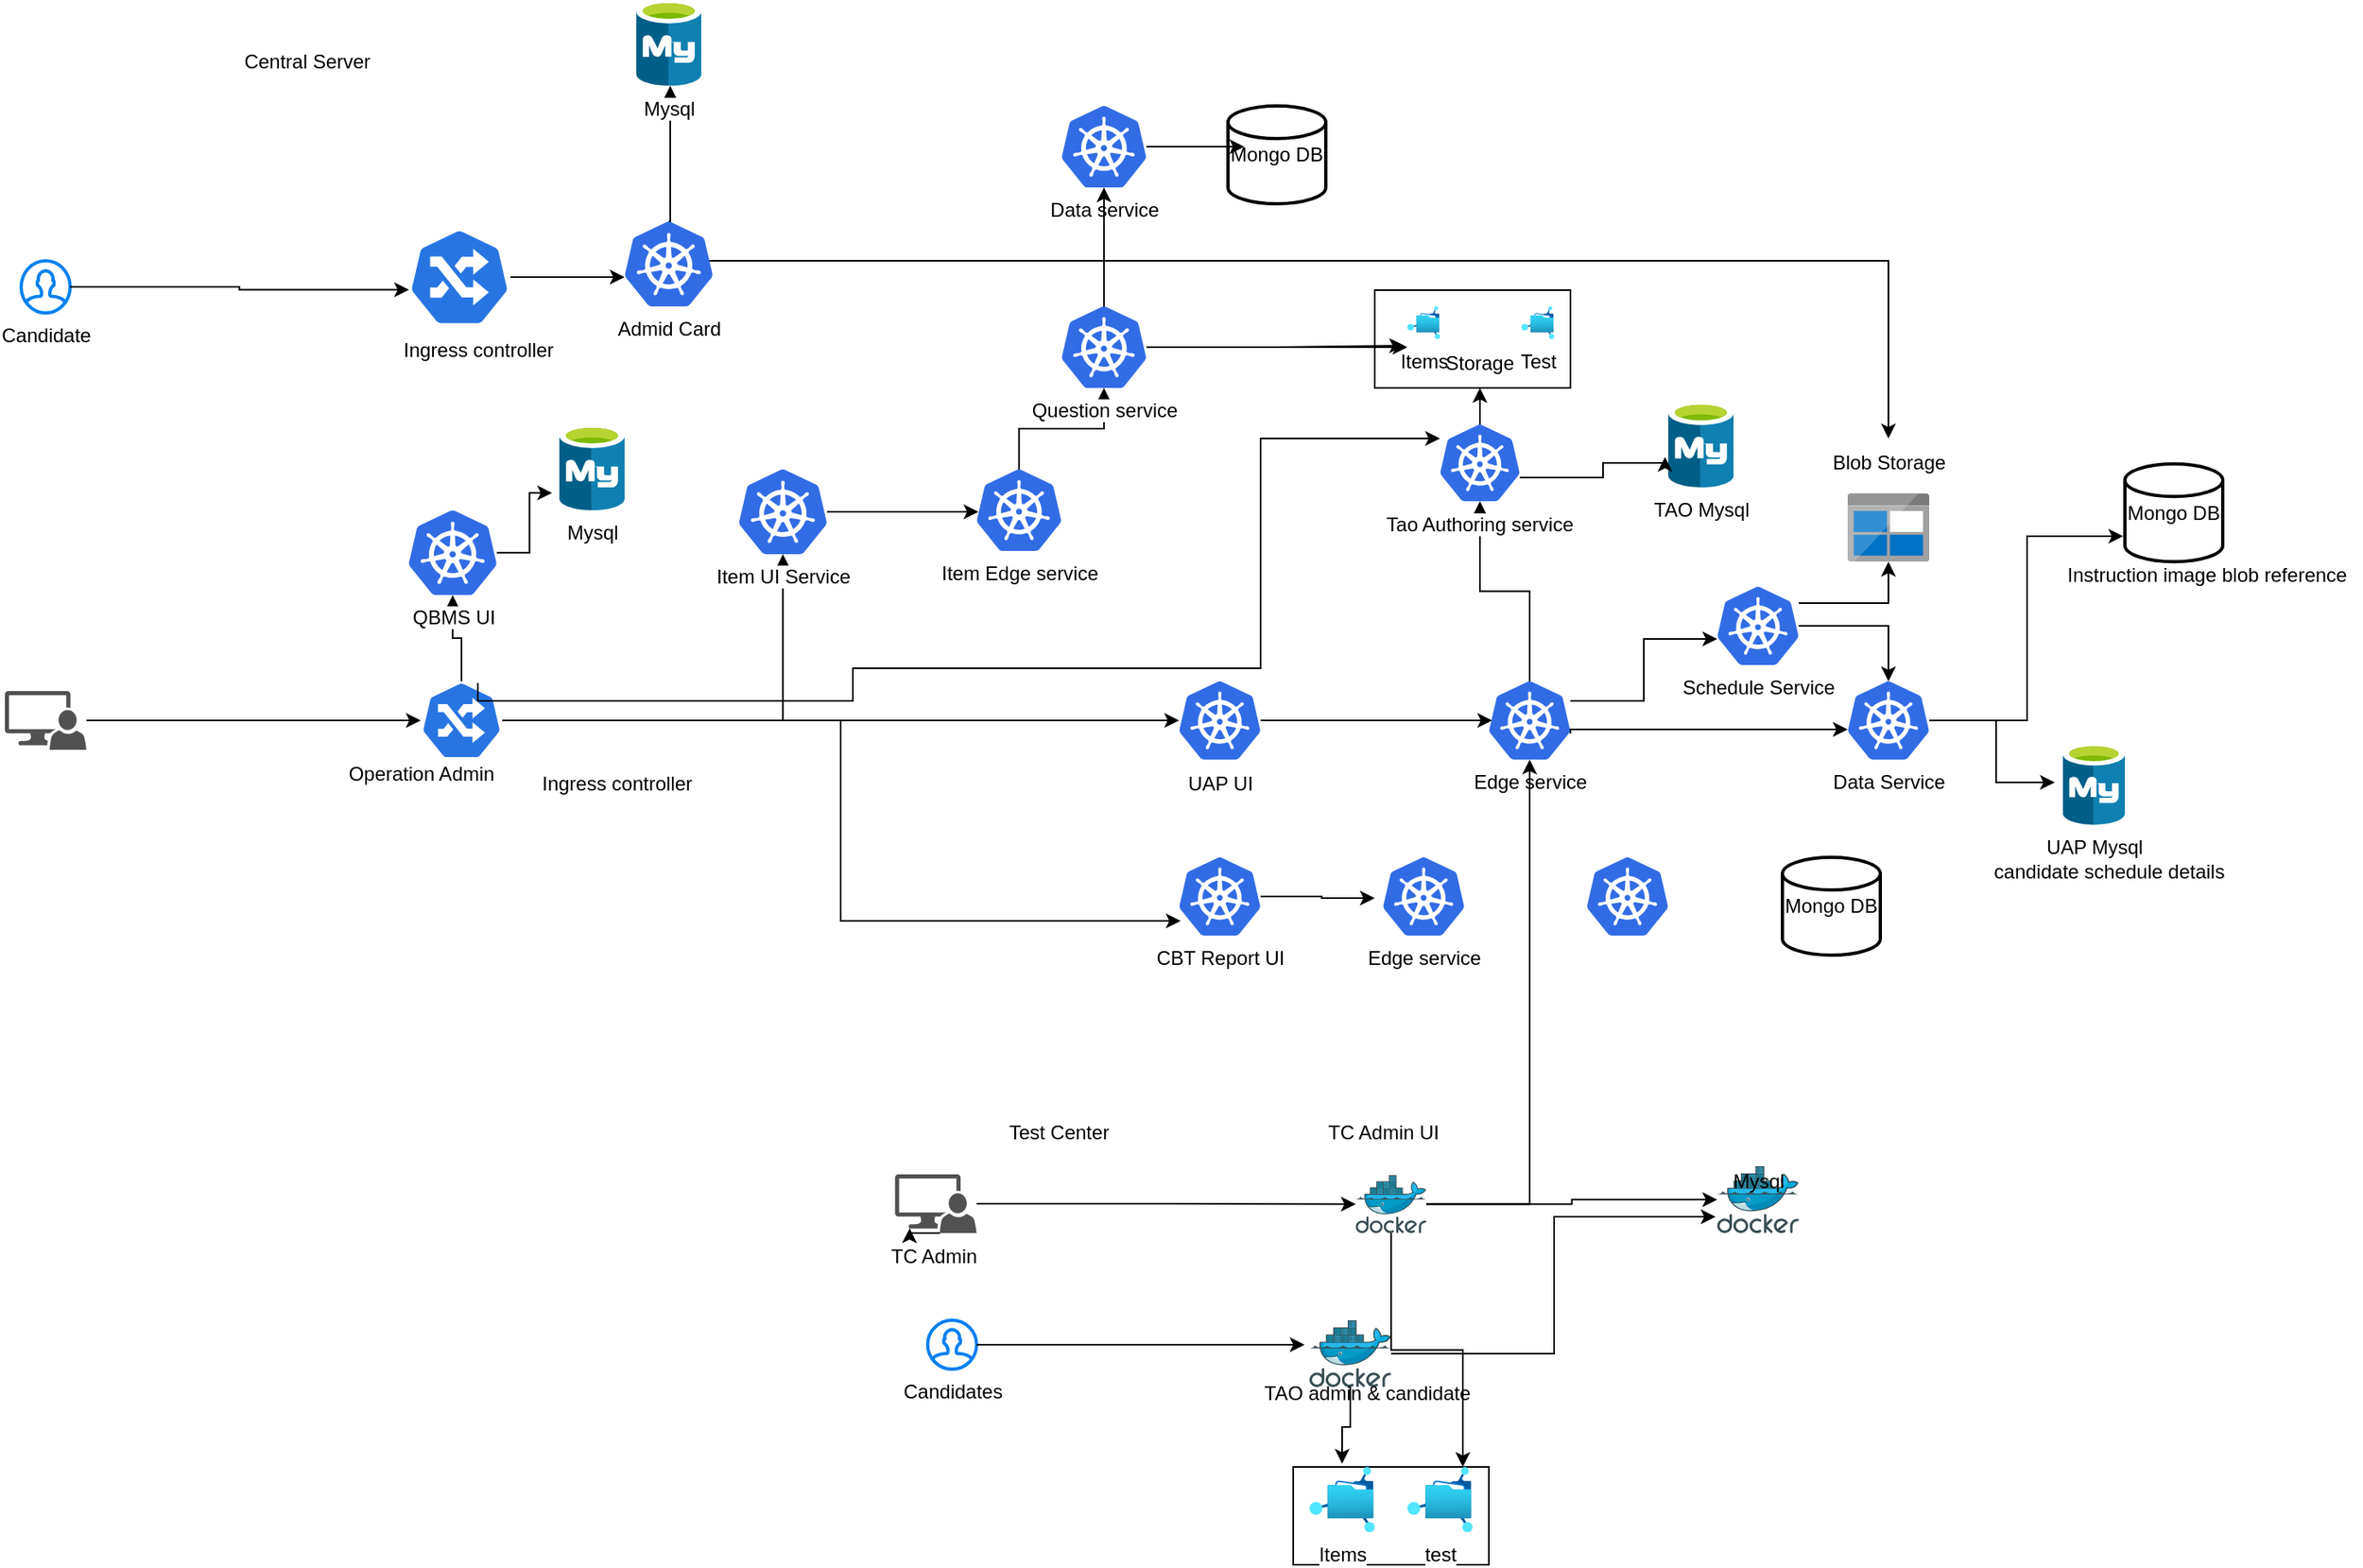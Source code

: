 <mxfile version="24.2.1" type="github">
  <diagram name="Page-1" id="tn3OO6Q_hTxbhWY94wWQ">
    <mxGraphModel dx="2800" dy="1643" grid="1" gridSize="10" guides="1" tooltips="1" connect="1" arrows="1" fold="1" page="1" pageScale="1" pageWidth="850" pageHeight="1100" math="0" shadow="0">
      <root>
        <mxCell id="0" />
        <mxCell id="1" parent="0" />
        <mxCell id="8oYRrfSQbkXT5_Vhazys-37" value="" style="sketch=0;pointerEvents=1;shadow=0;dashed=0;html=1;strokeColor=none;labelPosition=center;verticalLabelPosition=bottom;verticalAlign=top;align=center;fillColor=#515151;shape=mxgraph.mscae.system_center.admin_console" parent="1" vertex="1">
          <mxGeometry x="-1420" y="194" width="50" height="36" as="geometry" />
        </mxCell>
        <mxCell id="cTJ_kjLz4T1xrLPyeFBe-41" value="" style="whiteSpace=wrap;html=1;" vertex="1" parent="1">
          <mxGeometry x="-580" y="-52" width="120" height="60" as="geometry" />
        </mxCell>
        <mxCell id="8oYRrfSQbkXT5_Vhazys-39" style="edgeStyle=orthogonalEdgeStyle;rounded=0;orthogonalLoop=1;jettySize=auto;html=1;" parent="1" source="8oYRrfSQbkXT5_Vhazys-37" target="8oYRrfSQbkXT5_Vhazys-40" edge="1">
          <mxGeometry relative="1" as="geometry">
            <mxPoint x="-670" y="218" as="targetPoint" />
          </mxGeometry>
        </mxCell>
        <mxCell id="8oYRrfSQbkXT5_Vhazys-38" value="Operation Admin" style="text;html=1;align=center;verticalAlign=middle;resizable=0;points=[];autosize=1;strokeColor=none;fillColor=none;" parent="1" vertex="1">
          <mxGeometry x="-1220" y="230" width="110" height="30" as="geometry" />
        </mxCell>
        <mxCell id="8oYRrfSQbkXT5_Vhazys-48" value="" style="edgeStyle=orthogonalEdgeStyle;rounded=0;orthogonalLoop=1;jettySize=auto;html=1;" parent="1" source="8oYRrfSQbkXT5_Vhazys-40" target="8oYRrfSQbkXT5_Vhazys-42" edge="1">
          <mxGeometry relative="1" as="geometry" />
        </mxCell>
        <mxCell id="cTJ_kjLz4T1xrLPyeFBe-32" style="edgeStyle=orthogonalEdgeStyle;rounded=0;orthogonalLoop=1;jettySize=auto;html=1;" edge="1" parent="1" source="8oYRrfSQbkXT5_Vhazys-40" target="cTJ_kjLz4T1xrLPyeFBe-14">
          <mxGeometry relative="1" as="geometry" />
        </mxCell>
        <mxCell id="cTJ_kjLz4T1xrLPyeFBe-76" value="" style="edgeStyle=orthogonalEdgeStyle;rounded=0;orthogonalLoop=1;jettySize=auto;html=1;" edge="1" parent="1" source="8oYRrfSQbkXT5_Vhazys-40" target="cTJ_kjLz4T1xrLPyeFBe-72">
          <mxGeometry relative="1" as="geometry" />
        </mxCell>
        <mxCell id="8oYRrfSQbkXT5_Vhazys-40" value="" style="aspect=fixed;sketch=0;html=1;dashed=0;whitespace=wrap;fillColor=#2875E2;strokeColor=#ffffff;points=[[0.005,0.63,0],[0.1,0.2,0],[0.9,0.2,0],[0.5,0,0],[0.995,0.63,0],[0.72,0.99,0],[0.5,1,0],[0.28,0.99,0]];shape=mxgraph.kubernetes.icon2;prIcon=ing" parent="1" vertex="1">
          <mxGeometry x="-1165" y="188" width="50" height="48" as="geometry" />
        </mxCell>
        <mxCell id="8oYRrfSQbkXT5_Vhazys-41" value="Ingress controller" style="text;html=1;align=center;verticalAlign=middle;resizable=0;points=[];autosize=1;strokeColor=none;fillColor=none;" parent="1" vertex="1">
          <mxGeometry x="-1105" y="236" width="120" height="30" as="geometry" />
        </mxCell>
        <mxCell id="8oYRrfSQbkXT5_Vhazys-42" value="" style="image;sketch=0;aspect=fixed;html=1;points=[];align=center;fontSize=12;image=img/lib/mscae/Kubernetes.svg;" parent="1" vertex="1">
          <mxGeometry x="-700" y="188" width="50" height="48" as="geometry" />
        </mxCell>
        <mxCell id="8oYRrfSQbkXT5_Vhazys-43" value="UAP UI" style="text;html=1;align=center;verticalAlign=middle;resizable=0;points=[];autosize=1;strokeColor=none;fillColor=none;" parent="1" vertex="1">
          <mxGeometry x="-705" y="236" width="60" height="30" as="geometry" />
        </mxCell>
        <mxCell id="8oYRrfSQbkXT5_Vhazys-62" style="edgeStyle=orthogonalEdgeStyle;rounded=0;orthogonalLoop=1;jettySize=auto;html=1;" parent="1" source="8oYRrfSQbkXT5_Vhazys-46" target="8oYRrfSQbkXT5_Vhazys-52" edge="1">
          <mxGeometry relative="1" as="geometry" />
        </mxCell>
        <mxCell id="8oYRrfSQbkXT5_Vhazys-123" style="edgeStyle=orthogonalEdgeStyle;rounded=0;orthogonalLoop=1;jettySize=auto;html=1;" parent="1" source="8oYRrfSQbkXT5_Vhazys-46" target="8oYRrfSQbkXT5_Vhazys-120" edge="1">
          <mxGeometry relative="1" as="geometry">
            <Array as="points">
              <mxPoint x="-265" y="140" />
            </Array>
          </mxGeometry>
        </mxCell>
        <mxCell id="8oYRrfSQbkXT5_Vhazys-46" value="Schedule Service" style="image;sketch=0;aspect=fixed;html=1;points=[];align=center;fontSize=12;image=img/lib/mscae/Kubernetes.svg;" parent="1" vertex="1">
          <mxGeometry x="-370" y="130" width="50" height="48" as="geometry" />
        </mxCell>
        <mxCell id="8oYRrfSQbkXT5_Vhazys-119" style="edgeStyle=orthogonalEdgeStyle;rounded=0;orthogonalLoop=1;jettySize=auto;html=1;" parent="1" source="8oYRrfSQbkXT5_Vhazys-47" target="8oYRrfSQbkXT5_Vhazys-105" edge="1">
          <mxGeometry relative="1" as="geometry" />
        </mxCell>
        <mxCell id="8oYRrfSQbkXT5_Vhazys-47" value="Edge service" style="image;sketch=0;aspect=fixed;html=1;points=[];align=center;fontSize=12;image=img/lib/mscae/Kubernetes.svg;" parent="1" vertex="1">
          <mxGeometry x="-510" y="188" width="50" height="48" as="geometry" />
        </mxCell>
        <mxCell id="8oYRrfSQbkXT5_Vhazys-52" value="Data Service" style="image;sketch=0;aspect=fixed;html=1;points=[];align=center;fontSize=12;image=img/lib/mscae/Kubernetes.svg;" parent="1" vertex="1">
          <mxGeometry x="-290" y="188" width="50" height="48" as="geometry" />
        </mxCell>
        <mxCell id="8oYRrfSQbkXT5_Vhazys-53" style="edgeStyle=orthogonalEdgeStyle;rounded=0;orthogonalLoop=1;jettySize=auto;html=1;entryX=0.04;entryY=0.5;entryDx=0;entryDy=0;entryPerimeter=0;" parent="1" source="8oYRrfSQbkXT5_Vhazys-42" target="8oYRrfSQbkXT5_Vhazys-47" edge="1">
          <mxGeometry relative="1" as="geometry" />
        </mxCell>
        <mxCell id="8oYRrfSQbkXT5_Vhazys-61" style="edgeStyle=orthogonalEdgeStyle;rounded=0;orthogonalLoop=1;jettySize=auto;html=1;entryX=0;entryY=0.667;entryDx=0;entryDy=0;entryPerimeter=0;" parent="1" source="8oYRrfSQbkXT5_Vhazys-47" target="8oYRrfSQbkXT5_Vhazys-46" edge="1">
          <mxGeometry relative="1" as="geometry">
            <Array as="points">
              <mxPoint x="-415" y="200" />
              <mxPoint x="-415" y="162" />
            </Array>
          </mxGeometry>
        </mxCell>
        <mxCell id="8oYRrfSQbkXT5_Vhazys-63" value="UAP Mysql" style="image;sketch=0;aspect=fixed;html=1;points=[];align=center;fontSize=12;image=img/lib/mscae/Azure_Database_for_MySQL_servers.svg;" parent="1" vertex="1">
          <mxGeometry x="-158" y="226" width="38" height="50" as="geometry" />
        </mxCell>
        <mxCell id="8oYRrfSQbkXT5_Vhazys-64" style="edgeStyle=orthogonalEdgeStyle;rounded=0;orthogonalLoop=1;jettySize=auto;html=1;entryX=-0.132;entryY=0.48;entryDx=0;entryDy=0;entryPerimeter=0;" parent="1" source="8oYRrfSQbkXT5_Vhazys-52" target="8oYRrfSQbkXT5_Vhazys-63" edge="1">
          <mxGeometry relative="1" as="geometry" />
        </mxCell>
        <mxCell id="8oYRrfSQbkXT5_Vhazys-67" style="edgeStyle=orthogonalEdgeStyle;rounded=0;orthogonalLoop=1;jettySize=auto;html=1;entryX=0.2;entryY=0.625;entryDx=0;entryDy=0;entryPerimeter=0;" parent="1" edge="1">
          <mxGeometry relative="1" as="geometry">
            <mxPoint x="-460" y="220" as="sourcePoint" />
            <mxPoint x="-290" y="217.5" as="targetPoint" />
            <Array as="points">
              <mxPoint x="-410" y="217.5" />
              <mxPoint x="-410" y="217.5" />
            </Array>
          </mxGeometry>
        </mxCell>
        <mxCell id="8oYRrfSQbkXT5_Vhazys-131" style="edgeStyle=orthogonalEdgeStyle;rounded=0;orthogonalLoop=1;jettySize=auto;html=1;" parent="1" source="8oYRrfSQbkXT5_Vhazys-78" target="8oYRrfSQbkXT5_Vhazys-47" edge="1">
          <mxGeometry relative="1" as="geometry" />
        </mxCell>
        <mxCell id="8oYRrfSQbkXT5_Vhazys-136" style="edgeStyle=orthogonalEdgeStyle;rounded=0;orthogonalLoop=1;jettySize=auto;html=1;" parent="1" source="8oYRrfSQbkXT5_Vhazys-78" target="8oYRrfSQbkXT5_Vhazys-94" edge="1">
          <mxGeometry relative="1" as="geometry" />
        </mxCell>
        <mxCell id="8oYRrfSQbkXT5_Vhazys-78" value="" style="image;sketch=0;aspect=fixed;html=1;points=[];align=center;fontSize=12;image=img/lib/mscae/Docker.svg;" parent="1" vertex="1">
          <mxGeometry x="-591.65" y="491" width="43.29" height="35.5" as="geometry" />
        </mxCell>
        <mxCell id="8oYRrfSQbkXT5_Vhazys-82" value="" style="image;sketch=0;aspect=fixed;html=1;points=[];align=center;fontSize=12;image=img/lib/mscae/Docker.svg;" parent="1" vertex="1">
          <mxGeometry x="-620" y="580" width="50" height="41" as="geometry" />
        </mxCell>
        <mxCell id="8oYRrfSQbkXT5_Vhazys-89" value="TC Admin UI" style="text;html=1;align=center;verticalAlign=middle;resizable=0;points=[];autosize=1;strokeColor=none;fillColor=none;" parent="1" vertex="1">
          <mxGeometry x="-620" y="450" width="90" height="30" as="geometry" />
        </mxCell>
        <mxCell id="8oYRrfSQbkXT5_Vhazys-93" value="TAO admin &amp;amp; candidate" style="text;html=1;align=center;verticalAlign=middle;resizable=0;points=[];autosize=1;strokeColor=none;fillColor=none;" parent="1" vertex="1">
          <mxGeometry x="-660" y="610" width="150" height="30" as="geometry" />
        </mxCell>
        <mxCell id="8oYRrfSQbkXT5_Vhazys-94" value="" style="image;sketch=0;aspect=fixed;html=1;points=[];align=center;fontSize=12;image=img/lib/mscae/Docker.svg;" parent="1" vertex="1">
          <mxGeometry x="-370" y="485.5" width="50" height="41" as="geometry" />
        </mxCell>
        <mxCell id="8oYRrfSQbkXT5_Vhazys-95" value="Mysql" style="text;html=1;align=center;verticalAlign=middle;resizable=0;points=[];autosize=1;strokeColor=none;fillColor=none;" parent="1" vertex="1">
          <mxGeometry x="-370" y="480" width="50" height="30" as="geometry" />
        </mxCell>
        <mxCell id="8oYRrfSQbkXT5_Vhazys-118" style="edgeStyle=orthogonalEdgeStyle;rounded=0;orthogonalLoop=1;jettySize=auto;html=1;" parent="1" source="8oYRrfSQbkXT5_Vhazys-96" target="8oYRrfSQbkXT5_Vhazys-78" edge="1">
          <mxGeometry relative="1" as="geometry" />
        </mxCell>
        <mxCell id="8oYRrfSQbkXT5_Vhazys-96" value="TC Admin&amp;nbsp;" style="sketch=0;pointerEvents=1;shadow=0;dashed=0;html=1;strokeColor=none;labelPosition=center;verticalLabelPosition=bottom;verticalAlign=top;align=center;fillColor=#515151;shape=mxgraph.mscae.system_center.admin_console" parent="1" vertex="1">
          <mxGeometry x="-874.16" y="490.5" width="50" height="36" as="geometry" />
        </mxCell>
        <mxCell id="8oYRrfSQbkXT5_Vhazys-97" value="Candidates" style="html=1;verticalLabelPosition=bottom;align=center;labelBackgroundColor=#ffffff;verticalAlign=top;strokeWidth=2;strokeColor=#0080F0;shadow=0;dashed=0;shape=mxgraph.ios7.icons.user;" parent="1" vertex="1">
          <mxGeometry x="-854.16" y="580" width="30" height="30" as="geometry" />
        </mxCell>
        <mxCell id="cTJ_kjLz4T1xrLPyeFBe-48" value="" style="edgeStyle=orthogonalEdgeStyle;rounded=0;orthogonalLoop=1;jettySize=auto;html=1;" edge="1" parent="1" source="8oYRrfSQbkXT5_Vhazys-105" target="cTJ_kjLz4T1xrLPyeFBe-47">
          <mxGeometry relative="1" as="geometry" />
        </mxCell>
        <mxCell id="8oYRrfSQbkXT5_Vhazys-105" value="Tao Authoring service" style="image;sketch=0;aspect=fixed;html=1;points=[];align=center;fontSize=12;image=img/lib/mscae/Kubernetes.svg;" parent="1" vertex="1">
          <mxGeometry x="-540" y="30.5" width="48.96" height="47" as="geometry" />
        </mxCell>
        <mxCell id="8oYRrfSQbkXT5_Vhazys-109" value="TAO Mysql" style="image;sketch=0;aspect=fixed;html=1;points=[];align=center;fontSize=12;image=img/lib/mscae/Azure_Database_for_MySQL_servers.svg;" parent="1" vertex="1">
          <mxGeometry x="-400" y="16.37" width="40" height="52.63" as="geometry" />
        </mxCell>
        <mxCell id="8oYRrfSQbkXT5_Vhazys-111" value="Items" style="image;aspect=fixed;html=1;points=[];align=center;fontSize=12;image=img/lib/azure2/storage/Azure_Fileshare.svg;" parent="1" vertex="1">
          <mxGeometry x="-560" y="-42" width="20" height="20" as="geometry" />
        </mxCell>
        <mxCell id="8oYRrfSQbkXT5_Vhazys-112" value="Test" style="image;aspect=fixed;html=1;points=[];align=center;fontSize=12;image=img/lib/azure2/storage/Azure_Fileshare.svg;" parent="1" vertex="1">
          <mxGeometry x="-490" y="-42" width="20" height="20" as="geometry" />
        </mxCell>
        <mxCell id="8oYRrfSQbkXT5_Vhazys-117" style="edgeStyle=orthogonalEdgeStyle;rounded=0;orthogonalLoop=1;jettySize=auto;html=1;entryX=-0.05;entryY=0.646;entryDx=0;entryDy=0;entryPerimeter=0;" parent="1" source="8oYRrfSQbkXT5_Vhazys-105" target="8oYRrfSQbkXT5_Vhazys-109" edge="1">
          <mxGeometry relative="1" as="geometry">
            <Array as="points">
              <mxPoint x="-440" y="63" />
              <mxPoint x="-440" y="54" />
            </Array>
          </mxGeometry>
        </mxCell>
        <mxCell id="8oYRrfSQbkXT5_Vhazys-120" value="" style="image;sketch=0;aspect=fixed;html=1;points=[];align=center;fontSize=12;image=img/lib/mscae/BlobBlock.svg;" parent="1" vertex="1">
          <mxGeometry x="-290" y="72.63" width="50" height="42" as="geometry" />
        </mxCell>
        <mxCell id="8oYRrfSQbkXT5_Vhazys-124" value="Blob Storage" style="text;html=1;align=center;verticalAlign=middle;resizable=0;points=[];autosize=1;strokeColor=none;fillColor=none;" parent="1" vertex="1">
          <mxGeometry x="-310" y="39" width="90" height="30" as="geometry" />
        </mxCell>
        <mxCell id="8oYRrfSQbkXT5_Vhazys-126" value="candidate schedule details" style="text;html=1;align=center;verticalAlign=middle;resizable=0;points=[];autosize=1;strokeColor=none;fillColor=none;" parent="1" vertex="1">
          <mxGeometry x="-210" y="290" width="160" height="30" as="geometry" />
        </mxCell>
        <mxCell id="8oYRrfSQbkXT5_Vhazys-127" value="Mongo DB" style="strokeWidth=2;html=1;shape=mxgraph.flowchart.database;whiteSpace=wrap;" parent="1" vertex="1">
          <mxGeometry x="-120" y="54.63" width="60" height="60" as="geometry" />
        </mxCell>
        <mxCell id="8oYRrfSQbkXT5_Vhazys-128" value="Instruction image blob reference" style="text;html=1;align=center;verticalAlign=middle;resizable=0;points=[];autosize=1;strokeColor=none;fillColor=none;" parent="1" vertex="1">
          <mxGeometry x="-165" y="108" width="190" height="30" as="geometry" />
        </mxCell>
        <mxCell id="8oYRrfSQbkXT5_Vhazys-129" style="edgeStyle=orthogonalEdgeStyle;rounded=0;orthogonalLoop=1;jettySize=auto;html=1;entryX=-0.017;entryY=0.739;entryDx=0;entryDy=0;entryPerimeter=0;" parent="1" source="8oYRrfSQbkXT5_Vhazys-52" target="8oYRrfSQbkXT5_Vhazys-127" edge="1">
          <mxGeometry relative="1" as="geometry" />
        </mxCell>
        <mxCell id="8oYRrfSQbkXT5_Vhazys-140" value="" style="rounded=0;whiteSpace=wrap;html=1;" parent="1" vertex="1">
          <mxGeometry x="-630" y="670" width="120" height="60" as="geometry" />
        </mxCell>
        <mxCell id="8oYRrfSQbkXT5_Vhazys-134" value="test" style="image;aspect=fixed;html=1;points=[];align=center;fontSize=12;image=img/lib/azure2/storage/Azure_Fileshare.svg;" parent="1" vertex="1">
          <mxGeometry x="-560" y="670" width="40" height="40" as="geometry" />
        </mxCell>
        <mxCell id="8oYRrfSQbkXT5_Vhazys-135" style="edgeStyle=orthogonalEdgeStyle;rounded=0;orthogonalLoop=1;jettySize=auto;html=1;entryX=-0.06;entryY=0.366;entryDx=0;entryDy=0;entryPerimeter=0;" parent="1" source="8oYRrfSQbkXT5_Vhazys-97" target="8oYRrfSQbkXT5_Vhazys-82" edge="1">
          <mxGeometry relative="1" as="geometry" />
        </mxCell>
        <mxCell id="8oYRrfSQbkXT5_Vhazys-137" style="edgeStyle=orthogonalEdgeStyle;rounded=0;orthogonalLoop=1;jettySize=auto;html=1;entryX=-0.02;entryY=0.756;entryDx=0;entryDy=0;entryPerimeter=0;" parent="1" source="8oYRrfSQbkXT5_Vhazys-82" target="8oYRrfSQbkXT5_Vhazys-94" edge="1">
          <mxGeometry relative="1" as="geometry" />
        </mxCell>
        <mxCell id="8oYRrfSQbkXT5_Vhazys-139" value="Items" style="image;aspect=fixed;html=1;points=[];align=center;fontSize=12;image=img/lib/azure2/storage/Azure_Fileshare.svg;" parent="1" vertex="1">
          <mxGeometry x="-620" y="670" width="40" height="40" as="geometry" />
        </mxCell>
        <mxCell id="8oYRrfSQbkXT5_Vhazys-141" style="edgeStyle=orthogonalEdgeStyle;rounded=0;orthogonalLoop=1;jettySize=auto;html=1;entryX=0.85;entryY=0;entryDx=0;entryDy=0;entryPerimeter=0;" parent="1" source="8oYRrfSQbkXT5_Vhazys-78" target="8oYRrfSQbkXT5_Vhazys-134" edge="1">
          <mxGeometry relative="1" as="geometry" />
        </mxCell>
        <mxCell id="8oYRrfSQbkXT5_Vhazys-142" style="edgeStyle=orthogonalEdgeStyle;rounded=0;orthogonalLoop=1;jettySize=auto;html=1;entryX=0.5;entryY=-0.05;entryDx=0;entryDy=0;entryPerimeter=0;" parent="1" source="8oYRrfSQbkXT5_Vhazys-82" target="8oYRrfSQbkXT5_Vhazys-139" edge="1">
          <mxGeometry relative="1" as="geometry" />
        </mxCell>
        <mxCell id="8oYRrfSQbkXT5_Vhazys-145" value="Test Center" style="text;html=1;align=center;verticalAlign=middle;resizable=0;points=[];autosize=1;strokeColor=none;fillColor=none;" parent="1" vertex="1">
          <mxGeometry x="-814.16" y="450" width="80" height="30" as="geometry" />
        </mxCell>
        <mxCell id="cTJ_kjLz4T1xrLPyeFBe-30" style="edgeStyle=orthogonalEdgeStyle;rounded=0;orthogonalLoop=1;jettySize=auto;html=1;" edge="1" parent="1" source="cTJ_kjLz4T1xrLPyeFBe-11" target="cTJ_kjLz4T1xrLPyeFBe-18">
          <mxGeometry relative="1" as="geometry" />
        </mxCell>
        <mxCell id="cTJ_kjLz4T1xrLPyeFBe-11" value="Item Edge service" style="image;sketch=0;aspect=fixed;html=1;points=[];align=center;fontSize=12;image=img/lib/mscae/Kubernetes.svg;" vertex="1" parent="1">
          <mxGeometry x="-824.16" y="58.0" width="52.08" height="50" as="geometry" />
        </mxCell>
        <mxCell id="cTJ_kjLz4T1xrLPyeFBe-14" value="Item UI Service" style="image;sketch=0;aspect=fixed;html=1;points=[];align=center;fontSize=12;image=img/lib/mscae/Kubernetes.svg;" vertex="1" parent="1">
          <mxGeometry x="-970" y="58" width="54.17" height="52" as="geometry" />
        </mxCell>
        <mxCell id="cTJ_kjLz4T1xrLPyeFBe-35" style="edgeStyle=orthogonalEdgeStyle;rounded=0;orthogonalLoop=1;jettySize=auto;html=1;" edge="1" parent="1" source="cTJ_kjLz4T1xrLPyeFBe-18">
          <mxGeometry relative="1" as="geometry">
            <mxPoint x="-560" y="-17" as="targetPoint" />
          </mxGeometry>
        </mxCell>
        <mxCell id="cTJ_kjLz4T1xrLPyeFBe-18" value="Question service" style="image;sketch=0;aspect=fixed;html=1;points=[];align=center;fontSize=12;image=img/lib/mscae/Kubernetes.svg;" vertex="1" parent="1">
          <mxGeometry x="-772.08" y="-42" width="52.08" height="50" as="geometry" />
        </mxCell>
        <mxCell id="cTJ_kjLz4T1xrLPyeFBe-22" style="edgeStyle=orthogonalEdgeStyle;rounded=0;orthogonalLoop=1;jettySize=auto;html=1;entryX=-0.017;entryY=0.64;entryDx=0;entryDy=0;entryPerimeter=0;" edge="1" parent="1" source="cTJ_kjLz4T1xrLPyeFBe-18">
          <mxGeometry relative="1" as="geometry">
            <mxPoint x="-562.04" y="-18" as="targetPoint" />
          </mxGeometry>
        </mxCell>
        <mxCell id="cTJ_kjLz4T1xrLPyeFBe-23" value="Data service" style="image;sketch=0;aspect=fixed;html=1;points=[];align=center;fontSize=12;image=img/lib/mscae/Kubernetes.svg;" vertex="1" parent="1">
          <mxGeometry x="-772.08" y="-165" width="52.08" height="50" as="geometry" />
        </mxCell>
        <mxCell id="cTJ_kjLz4T1xrLPyeFBe-24" style="edgeStyle=orthogonalEdgeStyle;rounded=0;orthogonalLoop=1;jettySize=auto;html=1;entryX=0.5;entryY=1;entryDx=0;entryDy=0;entryPerimeter=0;" edge="1" parent="1" source="cTJ_kjLz4T1xrLPyeFBe-18" target="cTJ_kjLz4T1xrLPyeFBe-23">
          <mxGeometry relative="1" as="geometry" />
        </mxCell>
        <mxCell id="cTJ_kjLz4T1xrLPyeFBe-26" value="Mongo DB" style="strokeWidth=2;html=1;shape=mxgraph.flowchart.database;whiteSpace=wrap;" vertex="1" parent="1">
          <mxGeometry x="-670" y="-165" width="60" height="60" as="geometry" />
        </mxCell>
        <mxCell id="cTJ_kjLz4T1xrLPyeFBe-28" style="edgeStyle=orthogonalEdgeStyle;rounded=0;orthogonalLoop=1;jettySize=auto;html=1;entryX=0.167;entryY=0.417;entryDx=0;entryDy=0;entryPerimeter=0;" edge="1" parent="1" source="cTJ_kjLz4T1xrLPyeFBe-23" target="cTJ_kjLz4T1xrLPyeFBe-26">
          <mxGeometry relative="1" as="geometry" />
        </mxCell>
        <mxCell id="cTJ_kjLz4T1xrLPyeFBe-29" style="edgeStyle=orthogonalEdgeStyle;rounded=0;orthogonalLoop=1;jettySize=auto;html=1;entryX=0.022;entryY=0.52;entryDx=0;entryDy=0;entryPerimeter=0;" edge="1" parent="1" source="cTJ_kjLz4T1xrLPyeFBe-14" target="cTJ_kjLz4T1xrLPyeFBe-11">
          <mxGeometry relative="1" as="geometry" />
        </mxCell>
        <mxCell id="cTJ_kjLz4T1xrLPyeFBe-33" style="edgeStyle=orthogonalEdgeStyle;rounded=0;orthogonalLoop=1;jettySize=auto;html=1;entryX=0;entryY=0.625;entryDx=0;entryDy=0;entryPerimeter=0;exitX=0.7;exitY=0.021;exitDx=0;exitDy=0;exitPerimeter=0;" edge="1" parent="1" source="8oYRrfSQbkXT5_Vhazys-40">
          <mxGeometry relative="1" as="geometry">
            <mxPoint x="-880" y="187.63" as="sourcePoint" />
            <mxPoint x="-540" y="39.005" as="targetPoint" />
            <Array as="points">
              <mxPoint x="-1130" y="200" />
              <mxPoint x="-900" y="200" />
              <mxPoint x="-900" y="180" />
              <mxPoint x="-650" y="180" />
              <mxPoint x="-650" y="39" />
            </Array>
          </mxGeometry>
        </mxCell>
        <mxCell id="cTJ_kjLz4T1xrLPyeFBe-47" value="Storage" style="text;html=1;align=center;verticalAlign=middle;resizable=0;points=[];autosize=1;strokeColor=none;fillColor=none;" vertex="1" parent="1">
          <mxGeometry x="-550.52" y="-22" width="70" height="30" as="geometry" />
        </mxCell>
        <mxCell id="cTJ_kjLz4T1xrLPyeFBe-49" value="CBT Report UI" style="image;sketch=0;aspect=fixed;html=1;points=[];align=center;fontSize=12;image=img/lib/mscae/Kubernetes.svg;" vertex="1" parent="1">
          <mxGeometry x="-700" y="296" width="50" height="48" as="geometry" />
        </mxCell>
        <mxCell id="cTJ_kjLz4T1xrLPyeFBe-51" style="edgeStyle=orthogonalEdgeStyle;rounded=0;orthogonalLoop=1;jettySize=auto;html=1;entryX=0.02;entryY=0.813;entryDx=0;entryDy=0;entryPerimeter=0;" edge="1" parent="1" source="8oYRrfSQbkXT5_Vhazys-40" target="cTJ_kjLz4T1xrLPyeFBe-49">
          <mxGeometry relative="1" as="geometry" />
        </mxCell>
        <mxCell id="cTJ_kjLz4T1xrLPyeFBe-52" value="Edge service" style="image;sketch=0;aspect=fixed;html=1;points=[];align=center;fontSize=12;image=img/lib/mscae/Kubernetes.svg;" vertex="1" parent="1">
          <mxGeometry x="-575" y="296" width="50" height="48" as="geometry" />
        </mxCell>
        <mxCell id="cTJ_kjLz4T1xrLPyeFBe-53" value="" style="image;sketch=0;aspect=fixed;html=1;points=[];align=center;fontSize=12;image=img/lib/mscae/Kubernetes.svg;" vertex="1" parent="1">
          <mxGeometry x="-450" y="296" width="50" height="48" as="geometry" />
        </mxCell>
        <mxCell id="cTJ_kjLz4T1xrLPyeFBe-55" value="Mongo DB" style="strokeWidth=2;html=1;shape=mxgraph.flowchart.database;whiteSpace=wrap;" vertex="1" parent="1">
          <mxGeometry x="-330" y="296" width="60" height="60" as="geometry" />
        </mxCell>
        <mxCell id="cTJ_kjLz4T1xrLPyeFBe-56" style="edgeStyle=orthogonalEdgeStyle;rounded=0;orthogonalLoop=1;jettySize=auto;html=1;entryX=-0.1;entryY=0.521;entryDx=0;entryDy=0;entryPerimeter=0;" edge="1" parent="1" source="cTJ_kjLz4T1xrLPyeFBe-49" target="cTJ_kjLz4T1xrLPyeFBe-52">
          <mxGeometry relative="1" as="geometry" />
        </mxCell>
        <mxCell id="cTJ_kjLz4T1xrLPyeFBe-60" style="edgeStyle=orthogonalEdgeStyle;rounded=0;orthogonalLoop=1;jettySize=auto;html=1;exitX=0.923;exitY=0.462;exitDx=0;exitDy=0;exitPerimeter=0;" edge="1" parent="1" source="cTJ_kjLz4T1xrLPyeFBe-59" target="8oYRrfSQbkXT5_Vhazys-124">
          <mxGeometry relative="1" as="geometry">
            <mxPoint x="-920.83" y="-70.5" as="sourcePoint" />
            <mxPoint x="-270" y="2.5" as="targetPoint" />
          </mxGeometry>
        </mxCell>
        <mxCell id="cTJ_kjLz4T1xrLPyeFBe-71" value="" style="edgeStyle=orthogonalEdgeStyle;rounded=0;orthogonalLoop=1;jettySize=auto;html=1;" edge="1" parent="1" target="cTJ_kjLz4T1xrLPyeFBe-61">
          <mxGeometry relative="1" as="geometry">
            <mxPoint x="-1013" y="-94" as="sourcePoint" />
            <Array as="points">
              <mxPoint x="-1012" y="-94" />
            </Array>
          </mxGeometry>
        </mxCell>
        <mxCell id="cTJ_kjLz4T1xrLPyeFBe-59" value="Admid Card" style="image;sketch=0;aspect=fixed;html=1;points=[];align=center;fontSize=12;image=img/lib/mscae/Kubernetes.svg;" vertex="1" parent="1">
          <mxGeometry x="-1040" y="-94" width="54.17" height="52" as="geometry" />
        </mxCell>
        <mxCell id="cTJ_kjLz4T1xrLPyeFBe-61" value="Mysql" style="image;sketch=0;aspect=fixed;html=1;points=[];align=center;fontSize=12;image=img/lib/mscae/Azure_Database_for_MySQL_servers.svg;" vertex="1" parent="1">
          <mxGeometry x="-1032.91" y="-230" width="40" height="52.63" as="geometry" />
        </mxCell>
        <mxCell id="cTJ_kjLz4T1xrLPyeFBe-65" style="edgeStyle=orthogonalEdgeStyle;rounded=0;orthogonalLoop=1;jettySize=auto;html=1;" edge="1" parent="1" source="cTJ_kjLz4T1xrLPyeFBe-62" target="cTJ_kjLz4T1xrLPyeFBe-59">
          <mxGeometry relative="1" as="geometry">
            <Array as="points">
              <mxPoint x="-1000" y="-56" />
              <mxPoint x="-1000" y="-56" />
            </Array>
          </mxGeometry>
        </mxCell>
        <mxCell id="cTJ_kjLz4T1xrLPyeFBe-62" value="" style="aspect=fixed;sketch=0;html=1;dashed=0;whitespace=wrap;fillColor=#2875E2;strokeColor=#ffffff;points=[[0.005,0.63,0],[0.1,0.2,0],[0.9,0.2,0],[0.5,0,0],[0.995,0.63,0],[0.72,0.99,0],[0.5,1,0],[0.28,0.99,0]];shape=mxgraph.kubernetes.icon2;prIcon=ing" vertex="1" parent="1">
          <mxGeometry x="-1172.5" y="-90" width="62.5" height="60" as="geometry" />
        </mxCell>
        <mxCell id="cTJ_kjLz4T1xrLPyeFBe-63" value="Candidate" style="html=1;verticalLabelPosition=bottom;align=center;labelBackgroundColor=#ffffff;verticalAlign=top;strokeWidth=2;strokeColor=#0080F0;shadow=0;dashed=0;shape=mxgraph.ios7.icons.user;" vertex="1" parent="1">
          <mxGeometry x="-1410" y="-70" width="30" height="32" as="geometry" />
        </mxCell>
        <mxCell id="cTJ_kjLz4T1xrLPyeFBe-70" value="Ingress controller" style="text;html=1;align=center;verticalAlign=middle;resizable=0;points=[];autosize=1;strokeColor=none;fillColor=none;" vertex="1" parent="1">
          <mxGeometry x="-1190" y="-30" width="120" height="30" as="geometry" />
        </mxCell>
        <mxCell id="cTJ_kjLz4T1xrLPyeFBe-72" value="QBMS UI" style="image;sketch=0;aspect=fixed;html=1;points=[];align=center;fontSize=12;image=img/lib/mscae/Kubernetes.svg;" vertex="1" parent="1">
          <mxGeometry x="-1172.5" y="83.13" width="54.17" height="52" as="geometry" />
        </mxCell>
        <mxCell id="cTJ_kjLz4T1xrLPyeFBe-74" style="edgeStyle=orthogonalEdgeStyle;rounded=0;orthogonalLoop=1;jettySize=auto;html=1;entryX=0.005;entryY=0.63;entryDx=0;entryDy=0;entryPerimeter=0;" edge="1" parent="1" source="cTJ_kjLz4T1xrLPyeFBe-63" target="cTJ_kjLz4T1xrLPyeFBe-62">
          <mxGeometry relative="1" as="geometry" />
        </mxCell>
        <mxCell id="cTJ_kjLz4T1xrLPyeFBe-75" value="Mysql" style="image;sketch=0;aspect=fixed;html=1;points=[];align=center;fontSize=12;image=img/lib/mscae/Azure_Database_for_MySQL_servers.svg;" vertex="1" parent="1">
          <mxGeometry x="-1080" y="30.5" width="40" height="52.63" as="geometry" />
        </mxCell>
        <mxCell id="cTJ_kjLz4T1xrLPyeFBe-79" style="edgeStyle=orthogonalEdgeStyle;rounded=0;orthogonalLoop=1;jettySize=auto;html=1;entryX=-0.111;entryY=0.797;entryDx=0;entryDy=0;entryPerimeter=0;" edge="1" parent="1" source="cTJ_kjLz4T1xrLPyeFBe-72" target="cTJ_kjLz4T1xrLPyeFBe-75">
          <mxGeometry relative="1" as="geometry" />
        </mxCell>
        <mxCell id="cTJ_kjLz4T1xrLPyeFBe-80" style="edgeStyle=orthogonalEdgeStyle;rounded=0;orthogonalLoop=1;jettySize=auto;html=1;exitX=0.55;exitY=1;exitDx=0;exitDy=0;exitPerimeter=0;entryX=0.18;entryY=0.92;entryDx=0;entryDy=0;entryPerimeter=0;" edge="1" parent="1" source="8oYRrfSQbkXT5_Vhazys-96" target="8oYRrfSQbkXT5_Vhazys-96">
          <mxGeometry relative="1" as="geometry" />
        </mxCell>
        <mxCell id="cTJ_kjLz4T1xrLPyeFBe-84" value="Central Server" style="text;html=1;align=center;verticalAlign=middle;resizable=0;points=[];autosize=1;strokeColor=none;fillColor=none;" vertex="1" parent="1">
          <mxGeometry x="-1285" y="-207.37" width="100" height="30" as="geometry" />
        </mxCell>
      </root>
    </mxGraphModel>
  </diagram>
</mxfile>
